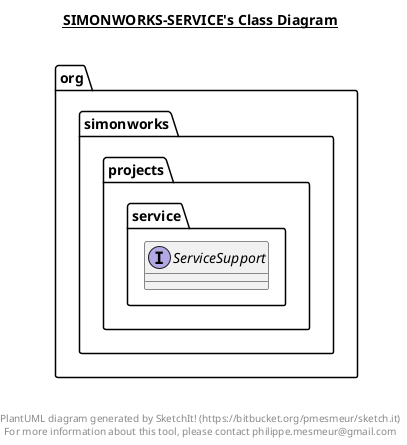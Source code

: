 @startuml

title __SIMONWORKS-SERVICE's Class Diagram__\n

  namespace org.simonworks.projects.service {
    interface org.simonworks.projects.service.ServiceSupport {
    }
  }
  



right footer


PlantUML diagram generated by SketchIt! (https://bitbucket.org/pmesmeur/sketch.it)
For more information about this tool, please contact philippe.mesmeur@gmail.com
endfooter

@enduml

